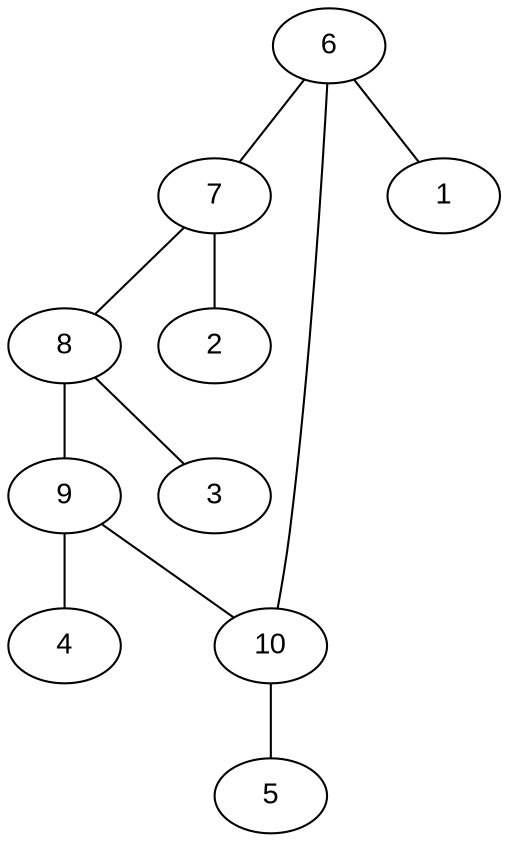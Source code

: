 strict graph {
    node [fontname="Arial"];
    6 -- 7;
    6 -- 10;
    6 -- 1;
    7 -- 6;
    7 -- 8;
    7 -- 2;
    8 -- 7;
    8 -- 9;
    8 -- 3;
    9 -- 8;
    9 -- 10;
    9 -- 4;
    10 -- 9;
    10 -- 6;
    10 -- 5;
    1 -- 6;
    2 -- 7;
    3 -- 8;
    4 -- 9;
    5 -- 10;
}
